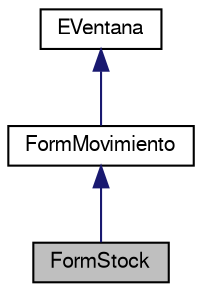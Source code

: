 digraph G
{
  bgcolor="transparent";
  edge [fontname="FreeSans",fontsize=10,labelfontname="FreeSans",labelfontsize=10];
  node [fontname="FreeSans",fontsize=10,shape=record];
  Node1 [label="FormStock",height=0.2,width=0.4,color="black", fillcolor="grey75", style="filled" fontcolor="black"];
  Node2 -> Node1 [dir=back,color="midnightblue",fontsize=10,style="solid",fontname="FreeSans"];
  Node2 [label="FormMovimiento",height=0.2,width=0.4,color="black",URL="$classFormMovimiento.html"];
  Node3 -> Node2 [dir=back,color="midnightblue",fontsize=10,style="solid",fontname="FreeSans"];
  Node3 [label="EVentana",height=0.2,width=0.4,color="black",URL="$classEVentana.html",tooltip="Ventana base de todas las ventanas."];
}
